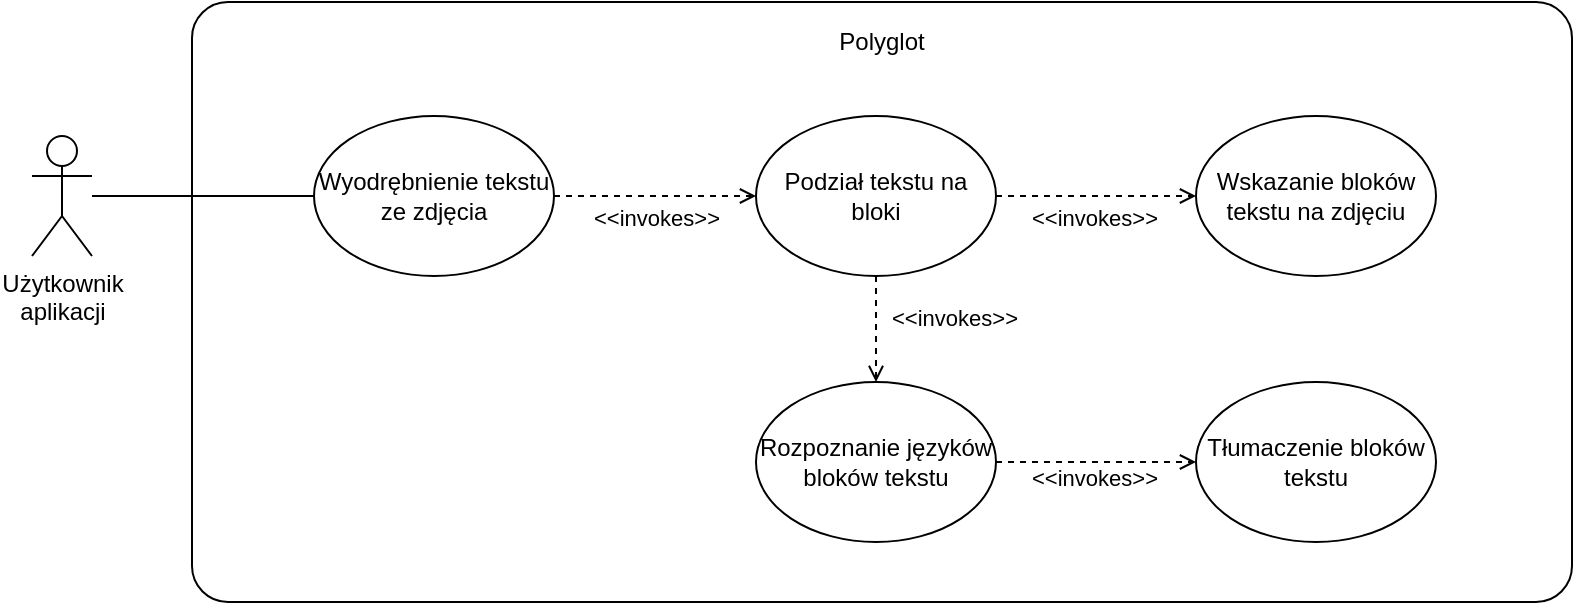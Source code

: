 <mxfile version="14.1.2" type="device"><diagram id="F6Dmtf4wm-VsCJmcU_at" name="Page-1"><mxGraphModel dx="1426" dy="831" grid="1" gridSize="10" guides="1" tooltips="1" connect="1" arrows="1" fold="1" page="1" pageScale="1" pageWidth="827" pageHeight="583" math="0" shadow="0"><root><mxCell id="0"/><mxCell id="1" parent="0"/><mxCell id="_zCQZ6FTUSUNolO1Tn41-1" value="&lt;div&gt;Użytkownik&lt;/div&gt;&lt;div&gt;aplikacji&lt;/div&gt;" style="shape=umlActor;verticalLabelPosition=bottom;verticalAlign=top;html=1;" parent="1" vertex="1"><mxGeometry x="29" y="209" width="30" height="60" as="geometry"/></mxCell><mxCell id="_zCQZ6FTUSUNolO1Tn41-3" value="" style="rounded=1;whiteSpace=wrap;html=1;align=center;arcSize=6;" parent="1" vertex="1"><mxGeometry x="109" y="142" width="690" height="300" as="geometry"/></mxCell><mxCell id="_zCQZ6FTUSUNolO1Tn41-6" value="Polyglot" style="text;html=1;strokeColor=none;fillColor=none;align=center;verticalAlign=middle;whiteSpace=wrap;rounded=0;" parent="1" vertex="1"><mxGeometry x="434" y="152" width="40" height="20" as="geometry"/></mxCell><mxCell id="_zCQZ6FTUSUNolO1Tn41-15" style="edgeStyle=orthogonalEdgeStyle;rounded=0;orthogonalLoop=1;jettySize=auto;html=1;entryX=0;entryY=0.5;entryDx=0;entryDy=0;endArrow=open;endFill=0;dashed=1;" parent="1" source="_zCQZ6FTUSUNolO1Tn41-9" target="_zCQZ6FTUSUNolO1Tn41-10" edge="1"><mxGeometry relative="1" as="geometry"/></mxCell><mxCell id="f4Y9Gd6mgdJFhrZ5veDO-1" value="&amp;lt;&amp;lt;invokes&amp;gt;&amp;gt;" style="edgeLabel;html=1;align=center;verticalAlign=middle;resizable=0;points=[];" vertex="1" connectable="0" parent="_zCQZ6FTUSUNolO1Tn41-15"><mxGeometry x="-0.28" y="-2" relative="1" as="geometry"><mxPoint x="14" y="9" as="offset"/></mxGeometry></mxCell><mxCell id="_zCQZ6FTUSUNolO1Tn41-9" value="Wyodrębnienie tekstu ze zdjęcia" style="ellipse;whiteSpace=wrap;html=1;" parent="1" vertex="1"><mxGeometry x="170" y="199" width="120" height="80" as="geometry"/></mxCell><mxCell id="_zCQZ6FTUSUNolO1Tn41-16" style="edgeStyle=orthogonalEdgeStyle;rounded=0;orthogonalLoop=1;jettySize=auto;html=1;dashed=1;endArrow=open;endFill=0;exitX=1;exitY=0.5;exitDx=0;exitDy=0;" parent="1" source="_zCQZ6FTUSUNolO1Tn41-10" target="_zCQZ6FTUSUNolO1Tn41-12" edge="1"><mxGeometry relative="1" as="geometry"/></mxCell><mxCell id="f4Y9Gd6mgdJFhrZ5veDO-2" value="&amp;lt;&amp;lt;invokes&amp;gt;&amp;gt;" style="edgeLabel;html=1;align=center;verticalAlign=middle;resizable=0;points=[];" vertex="1" connectable="0" parent="_zCQZ6FTUSUNolO1Tn41-16"><mxGeometry x="0.1" y="-1" relative="1" as="geometry"><mxPoint x="-6" y="10" as="offset"/></mxGeometry></mxCell><mxCell id="f4Y9Gd6mgdJFhrZ5veDO-3" value="&amp;lt;&amp;lt;invokes&amp;gt;&amp;gt;" style="edgeLabel;html=1;align=center;verticalAlign=middle;resizable=0;points=[];" vertex="1" connectable="0" parent="_zCQZ6FTUSUNolO1Tn41-16"><mxGeometry x="0.1" y="-1" relative="1" as="geometry"><mxPoint x="-6" y="140" as="offset"/></mxGeometry></mxCell><mxCell id="f4Y9Gd6mgdJFhrZ5veDO-4" value="&amp;lt;&amp;lt;invokes&amp;gt;&amp;gt;" style="edgeLabel;html=1;align=center;verticalAlign=middle;resizable=0;points=[];" vertex="1" connectable="0" parent="_zCQZ6FTUSUNolO1Tn41-16"><mxGeometry x="0.1" y="-1" relative="1" as="geometry"><mxPoint x="-76" y="60" as="offset"/></mxGeometry></mxCell><mxCell id="_zCQZ6FTUSUNolO1Tn41-17" style="edgeStyle=orthogonalEdgeStyle;rounded=0;orthogonalLoop=1;jettySize=auto;html=1;dashed=1;endArrow=open;endFill=0;exitX=0.5;exitY=1;exitDx=0;exitDy=0;" parent="1" source="_zCQZ6FTUSUNolO1Tn41-10" target="_zCQZ6FTUSUNolO1Tn41-11" edge="1"><mxGeometry relative="1" as="geometry"/></mxCell><mxCell id="_zCQZ6FTUSUNolO1Tn41-10" value="Podział tekstu na bloki" style="ellipse;whiteSpace=wrap;html=1;" parent="1" vertex="1"><mxGeometry x="391" y="199" width="120" height="80" as="geometry"/></mxCell><mxCell id="_zCQZ6FTUSUNolO1Tn41-18" style="edgeStyle=orthogonalEdgeStyle;rounded=0;orthogonalLoop=1;jettySize=auto;html=1;dashed=1;endArrow=open;endFill=0;" parent="1" source="_zCQZ6FTUSUNolO1Tn41-11" target="_zCQZ6FTUSUNolO1Tn41-13" edge="1"><mxGeometry relative="1" as="geometry"/></mxCell><mxCell id="_zCQZ6FTUSUNolO1Tn41-11" value="Rozpoznanie języków bloków tekstu" style="ellipse;whiteSpace=wrap;html=1;" parent="1" vertex="1"><mxGeometry x="391" y="332" width="120" height="80" as="geometry"/></mxCell><mxCell id="_zCQZ6FTUSUNolO1Tn41-12" value="Wskazanie bloków tekstu na zdjęciu" style="ellipse;whiteSpace=wrap;html=1;" parent="1" vertex="1"><mxGeometry x="611" y="199" width="120" height="80" as="geometry"/></mxCell><mxCell id="_zCQZ6FTUSUNolO1Tn41-13" value="Tłumaczenie bloków tekstu" style="ellipse;whiteSpace=wrap;html=1;" parent="1" vertex="1"><mxGeometry x="611" y="332" width="120" height="80" as="geometry"/></mxCell><mxCell id="_zCQZ6FTUSUNolO1Tn41-14" style="edgeStyle=orthogonalEdgeStyle;rounded=0;orthogonalLoop=1;jettySize=auto;html=1;endArrow=none;endFill=0;" parent="1" source="_zCQZ6FTUSUNolO1Tn41-1" target="_zCQZ6FTUSUNolO1Tn41-9" edge="1"><mxGeometry relative="1" as="geometry"/></mxCell></root></mxGraphModel></diagram></mxfile>